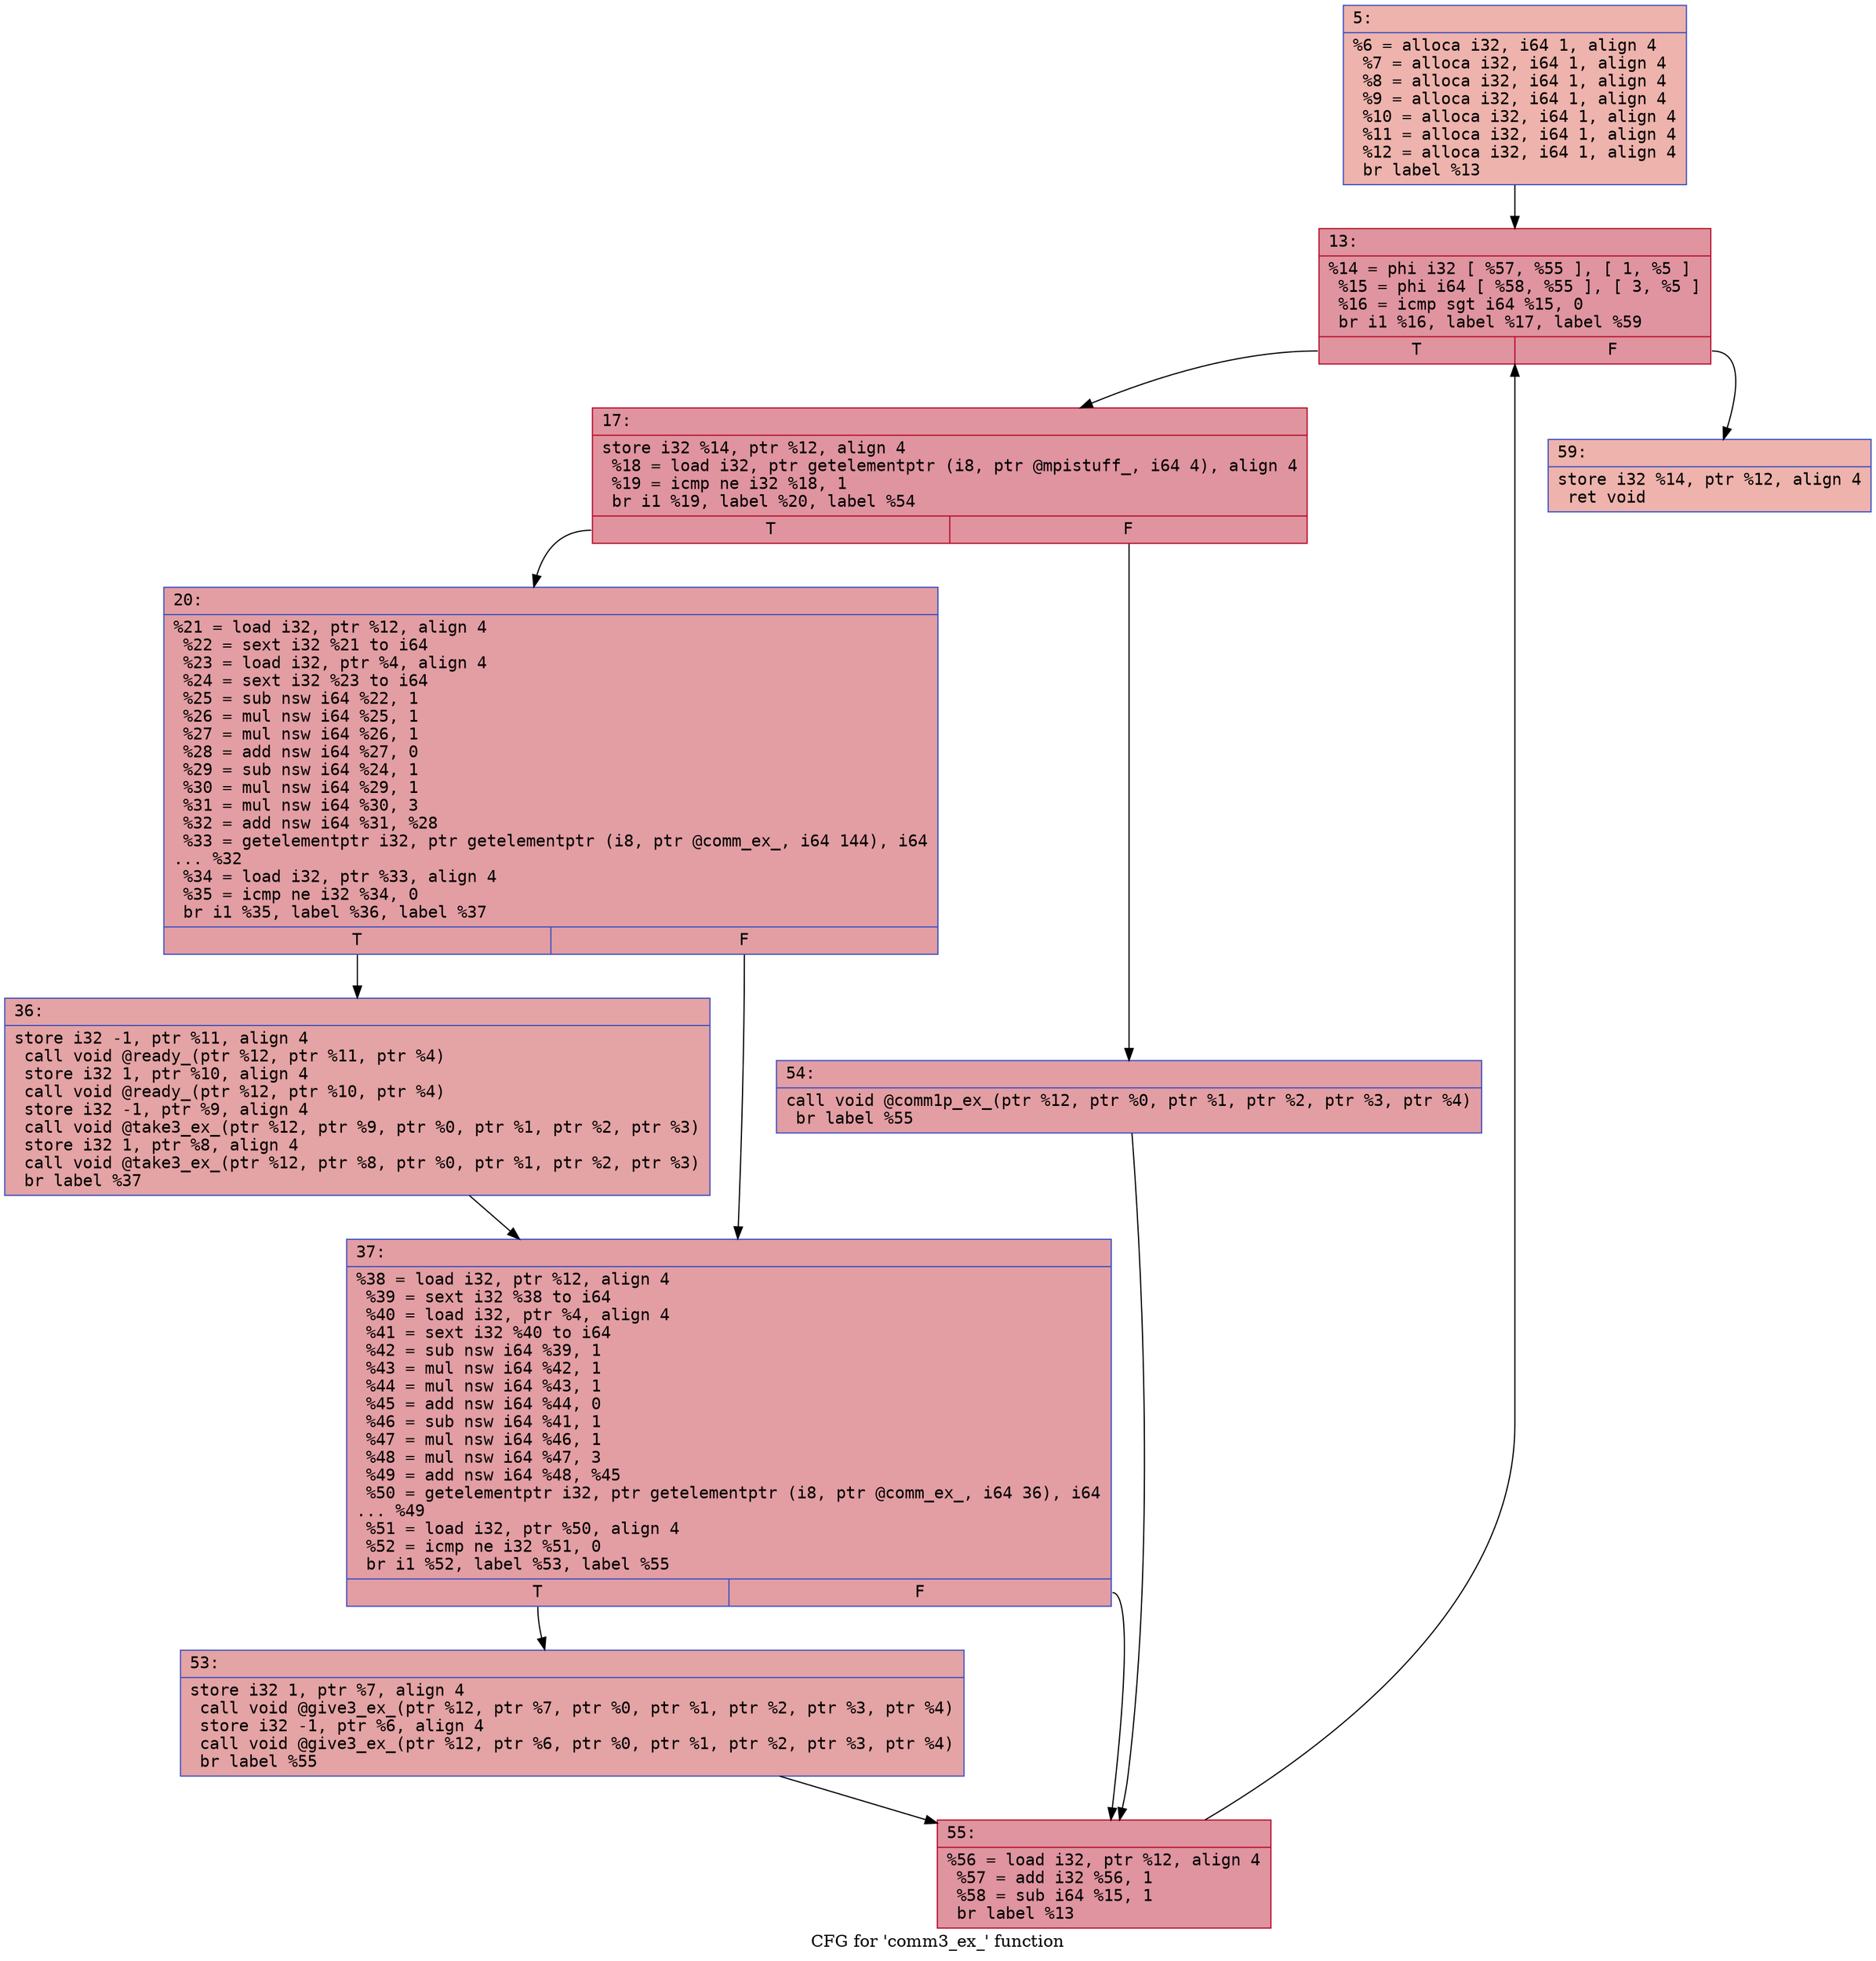 digraph "CFG for 'comm3_ex_' function" {
	label="CFG for 'comm3_ex_' function";

	Node0x559626d3a0e0 [shape=record,color="#3d50c3ff", style=filled, fillcolor="#d6524470" fontname="Courier",label="{5:\l|  %6 = alloca i32, i64 1, align 4\l  %7 = alloca i32, i64 1, align 4\l  %8 = alloca i32, i64 1, align 4\l  %9 = alloca i32, i64 1, align 4\l  %10 = alloca i32, i64 1, align 4\l  %11 = alloca i32, i64 1, align 4\l  %12 = alloca i32, i64 1, align 4\l  br label %13\l}"];
	Node0x559626d3a0e0 -> Node0x559626d3a5e0[tooltip="5 -> 13\nProbability 100.00%" ];
	Node0x559626d3a5e0 [shape=record,color="#b70d28ff", style=filled, fillcolor="#b70d2870" fontname="Courier",label="{13:\l|  %14 = phi i32 [ %57, %55 ], [ 1, %5 ]\l  %15 = phi i64 [ %58, %55 ], [ 3, %5 ]\l  %16 = icmp sgt i64 %15, 0\l  br i1 %16, label %17, label %59\l|{<s0>T|<s1>F}}"];
	Node0x559626d3a5e0:s0 -> Node0x559626d3a8d0[tooltip="13 -> 17\nProbability 96.88%" ];
	Node0x559626d3a5e0:s1 -> Node0x559626d3a920[tooltip="13 -> 59\nProbability 3.12%" ];
	Node0x559626d3a8d0 [shape=record,color="#b70d28ff", style=filled, fillcolor="#b70d2870" fontname="Courier",label="{17:\l|  store i32 %14, ptr %12, align 4\l  %18 = load i32, ptr getelementptr (i8, ptr @mpistuff_, i64 4), align 4\l  %19 = icmp ne i32 %18, 1\l  br i1 %19, label %20, label %54\l|{<s0>T|<s1>F}}"];
	Node0x559626d3a8d0:s0 -> Node0x559626d3abd0[tooltip="17 -> 20\nProbability 50.00%" ];
	Node0x559626d3a8d0:s1 -> Node0x559626d3ac20[tooltip="17 -> 54\nProbability 50.00%" ];
	Node0x559626d3abd0 [shape=record,color="#3d50c3ff", style=filled, fillcolor="#be242e70" fontname="Courier",label="{20:\l|  %21 = load i32, ptr %12, align 4\l  %22 = sext i32 %21 to i64\l  %23 = load i32, ptr %4, align 4\l  %24 = sext i32 %23 to i64\l  %25 = sub nsw i64 %22, 1\l  %26 = mul nsw i64 %25, 1\l  %27 = mul nsw i64 %26, 1\l  %28 = add nsw i64 %27, 0\l  %29 = sub nsw i64 %24, 1\l  %30 = mul nsw i64 %29, 1\l  %31 = mul nsw i64 %30, 3\l  %32 = add nsw i64 %31, %28\l  %33 = getelementptr i32, ptr getelementptr (i8, ptr @comm_ex_, i64 144), i64\l... %32\l  %34 = load i32, ptr %33, align 4\l  %35 = icmp ne i32 %34, 0\l  br i1 %35, label %36, label %37\l|{<s0>T|<s1>F}}"];
	Node0x559626d3abd0:s0 -> Node0x559626d3b530[tooltip="20 -> 36\nProbability 62.50%" ];
	Node0x559626d3abd0:s1 -> Node0x559626d3b580[tooltip="20 -> 37\nProbability 37.50%" ];
	Node0x559626d3b530 [shape=record,color="#3d50c3ff", style=filled, fillcolor="#c32e3170" fontname="Courier",label="{36:\l|  store i32 -1, ptr %11, align 4\l  call void @ready_(ptr %12, ptr %11, ptr %4)\l  store i32 1, ptr %10, align 4\l  call void @ready_(ptr %12, ptr %10, ptr %4)\l  store i32 -1, ptr %9, align 4\l  call void @take3_ex_(ptr %12, ptr %9, ptr %0, ptr %1, ptr %2, ptr %3)\l  store i32 1, ptr %8, align 4\l  call void @take3_ex_(ptr %12, ptr %8, ptr %0, ptr %1, ptr %2, ptr %3)\l  br label %37\l}"];
	Node0x559626d3b530 -> Node0x559626d3b580[tooltip="36 -> 37\nProbability 100.00%" ];
	Node0x559626d3b580 [shape=record,color="#3d50c3ff", style=filled, fillcolor="#be242e70" fontname="Courier",label="{37:\l|  %38 = load i32, ptr %12, align 4\l  %39 = sext i32 %38 to i64\l  %40 = load i32, ptr %4, align 4\l  %41 = sext i32 %40 to i64\l  %42 = sub nsw i64 %39, 1\l  %43 = mul nsw i64 %42, 1\l  %44 = mul nsw i64 %43, 1\l  %45 = add nsw i64 %44, 0\l  %46 = sub nsw i64 %41, 1\l  %47 = mul nsw i64 %46, 1\l  %48 = mul nsw i64 %47, 3\l  %49 = add nsw i64 %48, %45\l  %50 = getelementptr i32, ptr getelementptr (i8, ptr @comm_ex_, i64 36), i64\l... %49\l  %51 = load i32, ptr %50, align 4\l  %52 = icmp ne i32 %51, 0\l  br i1 %52, label %53, label %55\l|{<s0>T|<s1>F}}"];
	Node0x559626d3b580:s0 -> Node0x559626d3d020[tooltip="37 -> 53\nProbability 62.50%" ];
	Node0x559626d3b580:s1 -> Node0x559626d3a6a0[tooltip="37 -> 55\nProbability 37.50%" ];
	Node0x559626d3d020 [shape=record,color="#3d50c3ff", style=filled, fillcolor="#c32e3170" fontname="Courier",label="{53:\l|  store i32 1, ptr %7, align 4\l  call void @give3_ex_(ptr %12, ptr %7, ptr %0, ptr %1, ptr %2, ptr %3, ptr %4)\l  store i32 -1, ptr %6, align 4\l  call void @give3_ex_(ptr %12, ptr %6, ptr %0, ptr %1, ptr %2, ptr %3, ptr %4)\l  br label %55\l}"];
	Node0x559626d3d020 -> Node0x559626d3a6a0[tooltip="53 -> 55\nProbability 100.00%" ];
	Node0x559626d3ac20 [shape=record,color="#3d50c3ff", style=filled, fillcolor="#be242e70" fontname="Courier",label="{54:\l|  call void @comm1p_ex_(ptr %12, ptr %0, ptr %1, ptr %2, ptr %3, ptr %4)\l  br label %55\l}"];
	Node0x559626d3ac20 -> Node0x559626d3a6a0[tooltip="54 -> 55\nProbability 100.00%" ];
	Node0x559626d3a6a0 [shape=record,color="#b70d28ff", style=filled, fillcolor="#b70d2870" fontname="Courier",label="{55:\l|  %56 = load i32, ptr %12, align 4\l  %57 = add i32 %56, 1\l  %58 = sub i64 %15, 1\l  br label %13\l}"];
	Node0x559626d3a6a0 -> Node0x559626d3a5e0[tooltip="55 -> 13\nProbability 100.00%" ];
	Node0x559626d3a920 [shape=record,color="#3d50c3ff", style=filled, fillcolor="#d6524470" fontname="Courier",label="{59:\l|  store i32 %14, ptr %12, align 4\l  ret void\l}"];
}
